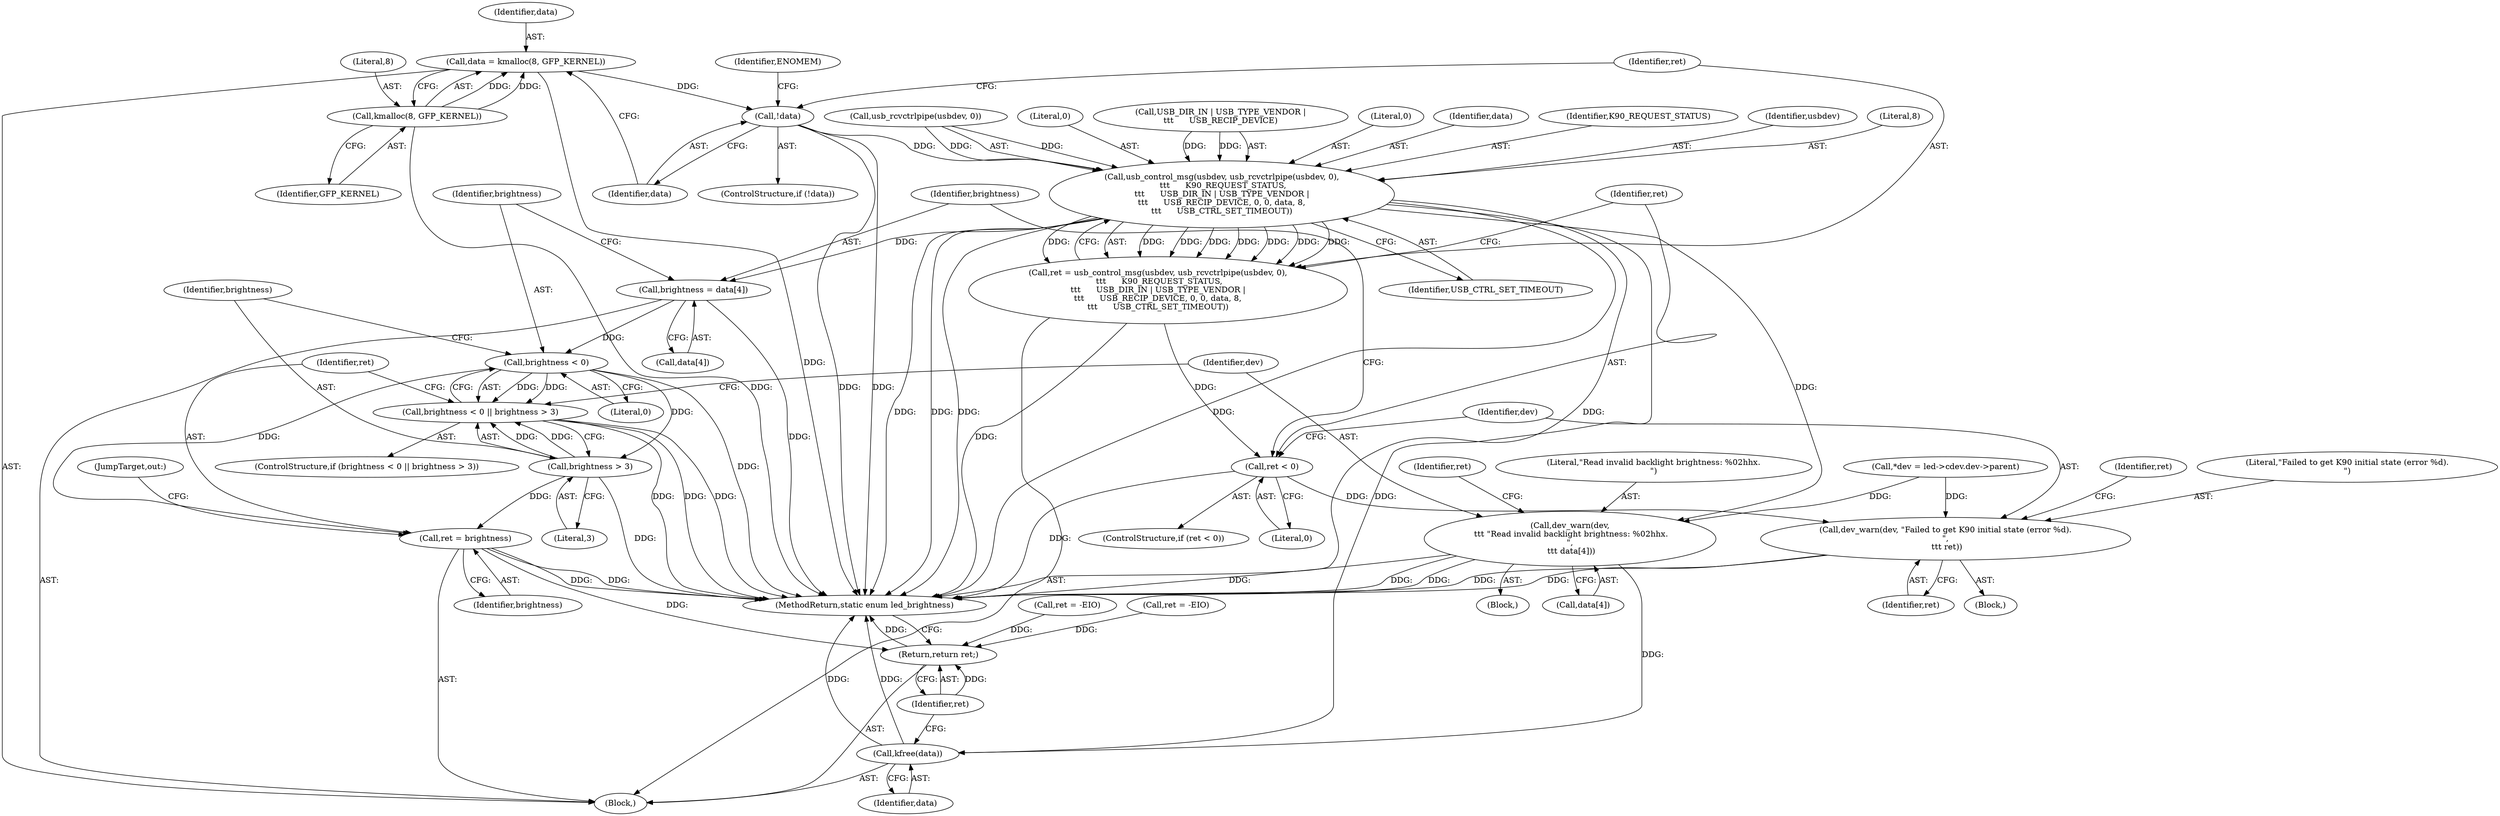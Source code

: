 digraph "0_linux_6d104af38b570d37aa32a5803b04c354f8ed513d@API" {
"1000128" [label="(Call,data = kmalloc(8, GFP_KERNEL))"];
"1000130" [label="(Call,kmalloc(8, GFP_KERNEL))"];
"1000134" [label="(Call,!data)"];
"1000141" [label="(Call,usb_control_msg(usbdev, usb_rcvctrlpipe(usbdev, 0),\n \t\t\t      K90_REQUEST_STATUS,\n\t\t\t      USB_DIR_IN | USB_TYPE_VENDOR |\n\t\t\t      USB_RECIP_DEVICE, 0, 0, data, 8,\n\t\t\t      USB_CTRL_SET_TIMEOUT))"];
"1000139" [label="(Call,ret = usb_control_msg(usbdev, usb_rcvctrlpipe(usbdev, 0),\n \t\t\t      K90_REQUEST_STATUS,\n\t\t\t      USB_DIR_IN | USB_TYPE_VENDOR |\n\t\t\t      USB_RECIP_DEVICE, 0, 0, data, 8,\n\t\t\t      USB_CTRL_SET_TIMEOUT))"];
"1000158" [label="(Call,ret < 0)"];
"1000162" [label="(Call,dev_warn(dev, \"Failed to get K90 initial state (error %d).\n\",\n \t\t\t ret))"];
"1000171" [label="(Call,brightness = data[4])"];
"1000178" [label="(Call,brightness < 0)"];
"1000177" [label="(Call,brightness < 0 || brightness > 3)"];
"1000181" [label="(Call,brightness > 3)"];
"1000196" [label="(Call,ret = brightness)"];
"1000202" [label="(Return,return ret;)"];
"1000185" [label="(Call,dev_warn(dev,\n \t\t\t \"Read invalid backlight brightness: %02hhx.\n\",\n \t\t\t data[4]))"];
"1000200" [label="(Call,kfree(data))"];
"1000187" [label="(Literal,\"Read invalid backlight brightness: %02hhx.\n\")"];
"1000105" [label="(Call,*dev = led->cdev.dev->parent)"];
"1000130" [label="(Call,kmalloc(8, GFP_KERNEL))"];
"1000146" [label="(Identifier,K90_REQUEST_STATUS)"];
"1000203" [label="(Identifier,ret)"];
"1000131" [label="(Literal,8)"];
"1000192" [label="(Identifier,ret)"];
"1000172" [label="(Identifier,brightness)"];
"1000140" [label="(Identifier,ret)"];
"1000142" [label="(Identifier,usbdev)"];
"1000185" [label="(Call,dev_warn(dev,\n \t\t\t \"Read invalid backlight brightness: %02hhx.\n\",\n \t\t\t data[4]))"];
"1000165" [label="(Identifier,ret)"];
"1000186" [label="(Identifier,dev)"];
"1000183" [label="(Literal,3)"];
"1000161" [label="(Block,)"];
"1000160" [label="(Literal,0)"];
"1000199" [label="(JumpTarget,out:)"];
"1000155" [label="(Literal,8)"];
"1000164" [label="(Literal,\"Failed to get K90 initial state (error %d).\n\")"];
"1000197" [label="(Identifier,ret)"];
"1000163" [label="(Identifier,dev)"];
"1000204" [label="(MethodReturn,static enum led_brightness)"];
"1000176" [label="(ControlStructure,if (brightness < 0 || brightness > 3))"];
"1000162" [label="(Call,dev_warn(dev, \"Failed to get K90 initial state (error %d).\n\",\n \t\t\t ret))"];
"1000143" [label="(Call,usb_rcvctrlpipe(usbdev, 0))"];
"1000152" [label="(Literal,0)"];
"1000147" [label="(Call,USB_DIR_IN | USB_TYPE_VENDOR |\n\t\t\t      USB_RECIP_DEVICE)"];
"1000177" [label="(Call,brightness < 0 || brightness > 3)"];
"1000181" [label="(Call,brightness > 3)"];
"1000134" [label="(Call,!data)"];
"1000180" [label="(Literal,0)"];
"1000166" [label="(Call,ret = -EIO)"];
"1000159" [label="(Identifier,ret)"];
"1000167" [label="(Identifier,ret)"];
"1000198" [label="(Identifier,brightness)"];
"1000184" [label="(Block,)"];
"1000138" [label="(Identifier,ENOMEM)"];
"1000132" [label="(Identifier,GFP_KERNEL)"];
"1000135" [label="(Identifier,data)"];
"1000178" [label="(Call,brightness < 0)"];
"1000196" [label="(Call,ret = brightness)"];
"1000157" [label="(ControlStructure,if (ret < 0))"];
"1000128" [label="(Call,data = kmalloc(8, GFP_KERNEL))"];
"1000188" [label="(Call,data[4])"];
"1000158" [label="(Call,ret < 0)"];
"1000153" [label="(Literal,0)"];
"1000171" [label="(Call,brightness = data[4])"];
"1000191" [label="(Call,ret = -EIO)"];
"1000173" [label="(Call,data[4])"];
"1000156" [label="(Identifier,USB_CTRL_SET_TIMEOUT)"];
"1000179" [label="(Identifier,brightness)"];
"1000141" [label="(Call,usb_control_msg(usbdev, usb_rcvctrlpipe(usbdev, 0),\n \t\t\t      K90_REQUEST_STATUS,\n\t\t\t      USB_DIR_IN | USB_TYPE_VENDOR |\n\t\t\t      USB_RECIP_DEVICE, 0, 0, data, 8,\n\t\t\t      USB_CTRL_SET_TIMEOUT))"];
"1000129" [label="(Identifier,data)"];
"1000133" [label="(ControlStructure,if (!data))"];
"1000154" [label="(Identifier,data)"];
"1000139" [label="(Call,ret = usb_control_msg(usbdev, usb_rcvctrlpipe(usbdev, 0),\n \t\t\t      K90_REQUEST_STATUS,\n\t\t\t      USB_DIR_IN | USB_TYPE_VENDOR |\n\t\t\t      USB_RECIP_DEVICE, 0, 0, data, 8,\n\t\t\t      USB_CTRL_SET_TIMEOUT))"];
"1000202" [label="(Return,return ret;)"];
"1000200" [label="(Call,kfree(data))"];
"1000102" [label="(Block,)"];
"1000201" [label="(Identifier,data)"];
"1000182" [label="(Identifier,brightness)"];
"1000128" -> "1000102"  [label="AST: "];
"1000128" -> "1000130"  [label="CFG: "];
"1000129" -> "1000128"  [label="AST: "];
"1000130" -> "1000128"  [label="AST: "];
"1000135" -> "1000128"  [label="CFG: "];
"1000128" -> "1000204"  [label="DDG: "];
"1000130" -> "1000128"  [label="DDG: "];
"1000130" -> "1000128"  [label="DDG: "];
"1000128" -> "1000134"  [label="DDG: "];
"1000130" -> "1000132"  [label="CFG: "];
"1000131" -> "1000130"  [label="AST: "];
"1000132" -> "1000130"  [label="AST: "];
"1000130" -> "1000204"  [label="DDG: "];
"1000134" -> "1000133"  [label="AST: "];
"1000134" -> "1000135"  [label="CFG: "];
"1000135" -> "1000134"  [label="AST: "];
"1000138" -> "1000134"  [label="CFG: "];
"1000140" -> "1000134"  [label="CFG: "];
"1000134" -> "1000204"  [label="DDG: "];
"1000134" -> "1000204"  [label="DDG: "];
"1000134" -> "1000141"  [label="DDG: "];
"1000141" -> "1000139"  [label="AST: "];
"1000141" -> "1000156"  [label="CFG: "];
"1000142" -> "1000141"  [label="AST: "];
"1000143" -> "1000141"  [label="AST: "];
"1000146" -> "1000141"  [label="AST: "];
"1000147" -> "1000141"  [label="AST: "];
"1000152" -> "1000141"  [label="AST: "];
"1000153" -> "1000141"  [label="AST: "];
"1000154" -> "1000141"  [label="AST: "];
"1000155" -> "1000141"  [label="AST: "];
"1000156" -> "1000141"  [label="AST: "];
"1000139" -> "1000141"  [label="CFG: "];
"1000141" -> "1000204"  [label="DDG: "];
"1000141" -> "1000204"  [label="DDG: "];
"1000141" -> "1000204"  [label="DDG: "];
"1000141" -> "1000204"  [label="DDG: "];
"1000141" -> "1000204"  [label="DDG: "];
"1000141" -> "1000139"  [label="DDG: "];
"1000141" -> "1000139"  [label="DDG: "];
"1000141" -> "1000139"  [label="DDG: "];
"1000141" -> "1000139"  [label="DDG: "];
"1000141" -> "1000139"  [label="DDG: "];
"1000141" -> "1000139"  [label="DDG: "];
"1000141" -> "1000139"  [label="DDG: "];
"1000141" -> "1000139"  [label="DDG: "];
"1000143" -> "1000141"  [label="DDG: "];
"1000143" -> "1000141"  [label="DDG: "];
"1000147" -> "1000141"  [label="DDG: "];
"1000147" -> "1000141"  [label="DDG: "];
"1000141" -> "1000171"  [label="DDG: "];
"1000141" -> "1000185"  [label="DDG: "];
"1000141" -> "1000200"  [label="DDG: "];
"1000139" -> "1000102"  [label="AST: "];
"1000140" -> "1000139"  [label="AST: "];
"1000159" -> "1000139"  [label="CFG: "];
"1000139" -> "1000204"  [label="DDG: "];
"1000139" -> "1000158"  [label="DDG: "];
"1000158" -> "1000157"  [label="AST: "];
"1000158" -> "1000160"  [label="CFG: "];
"1000159" -> "1000158"  [label="AST: "];
"1000160" -> "1000158"  [label="AST: "];
"1000163" -> "1000158"  [label="CFG: "];
"1000172" -> "1000158"  [label="CFG: "];
"1000158" -> "1000204"  [label="DDG: "];
"1000158" -> "1000162"  [label="DDG: "];
"1000162" -> "1000161"  [label="AST: "];
"1000162" -> "1000165"  [label="CFG: "];
"1000163" -> "1000162"  [label="AST: "];
"1000164" -> "1000162"  [label="AST: "];
"1000165" -> "1000162"  [label="AST: "];
"1000167" -> "1000162"  [label="CFG: "];
"1000162" -> "1000204"  [label="DDG: "];
"1000162" -> "1000204"  [label="DDG: "];
"1000105" -> "1000162"  [label="DDG: "];
"1000171" -> "1000102"  [label="AST: "];
"1000171" -> "1000173"  [label="CFG: "];
"1000172" -> "1000171"  [label="AST: "];
"1000173" -> "1000171"  [label="AST: "];
"1000179" -> "1000171"  [label="CFG: "];
"1000171" -> "1000204"  [label="DDG: "];
"1000171" -> "1000178"  [label="DDG: "];
"1000178" -> "1000177"  [label="AST: "];
"1000178" -> "1000180"  [label="CFG: "];
"1000179" -> "1000178"  [label="AST: "];
"1000180" -> "1000178"  [label="AST: "];
"1000182" -> "1000178"  [label="CFG: "];
"1000177" -> "1000178"  [label="CFG: "];
"1000178" -> "1000204"  [label="DDG: "];
"1000178" -> "1000177"  [label="DDG: "];
"1000178" -> "1000177"  [label="DDG: "];
"1000178" -> "1000181"  [label="DDG: "];
"1000178" -> "1000196"  [label="DDG: "];
"1000177" -> "1000176"  [label="AST: "];
"1000177" -> "1000181"  [label="CFG: "];
"1000181" -> "1000177"  [label="AST: "];
"1000186" -> "1000177"  [label="CFG: "];
"1000197" -> "1000177"  [label="CFG: "];
"1000177" -> "1000204"  [label="DDG: "];
"1000177" -> "1000204"  [label="DDG: "];
"1000177" -> "1000204"  [label="DDG: "];
"1000181" -> "1000177"  [label="DDG: "];
"1000181" -> "1000177"  [label="DDG: "];
"1000181" -> "1000183"  [label="CFG: "];
"1000182" -> "1000181"  [label="AST: "];
"1000183" -> "1000181"  [label="AST: "];
"1000181" -> "1000204"  [label="DDG: "];
"1000181" -> "1000196"  [label="DDG: "];
"1000196" -> "1000102"  [label="AST: "];
"1000196" -> "1000198"  [label="CFG: "];
"1000197" -> "1000196"  [label="AST: "];
"1000198" -> "1000196"  [label="AST: "];
"1000199" -> "1000196"  [label="CFG: "];
"1000196" -> "1000204"  [label="DDG: "];
"1000196" -> "1000204"  [label="DDG: "];
"1000196" -> "1000202"  [label="DDG: "];
"1000202" -> "1000102"  [label="AST: "];
"1000202" -> "1000203"  [label="CFG: "];
"1000203" -> "1000202"  [label="AST: "];
"1000204" -> "1000202"  [label="CFG: "];
"1000202" -> "1000204"  [label="DDG: "];
"1000203" -> "1000202"  [label="DDG: "];
"1000166" -> "1000202"  [label="DDG: "];
"1000191" -> "1000202"  [label="DDG: "];
"1000185" -> "1000184"  [label="AST: "];
"1000185" -> "1000188"  [label="CFG: "];
"1000186" -> "1000185"  [label="AST: "];
"1000187" -> "1000185"  [label="AST: "];
"1000188" -> "1000185"  [label="AST: "];
"1000192" -> "1000185"  [label="CFG: "];
"1000185" -> "1000204"  [label="DDG: "];
"1000185" -> "1000204"  [label="DDG: "];
"1000185" -> "1000204"  [label="DDG: "];
"1000105" -> "1000185"  [label="DDG: "];
"1000185" -> "1000200"  [label="DDG: "];
"1000200" -> "1000102"  [label="AST: "];
"1000200" -> "1000201"  [label="CFG: "];
"1000201" -> "1000200"  [label="AST: "];
"1000203" -> "1000200"  [label="CFG: "];
"1000200" -> "1000204"  [label="DDG: "];
"1000200" -> "1000204"  [label="DDG: "];
}
